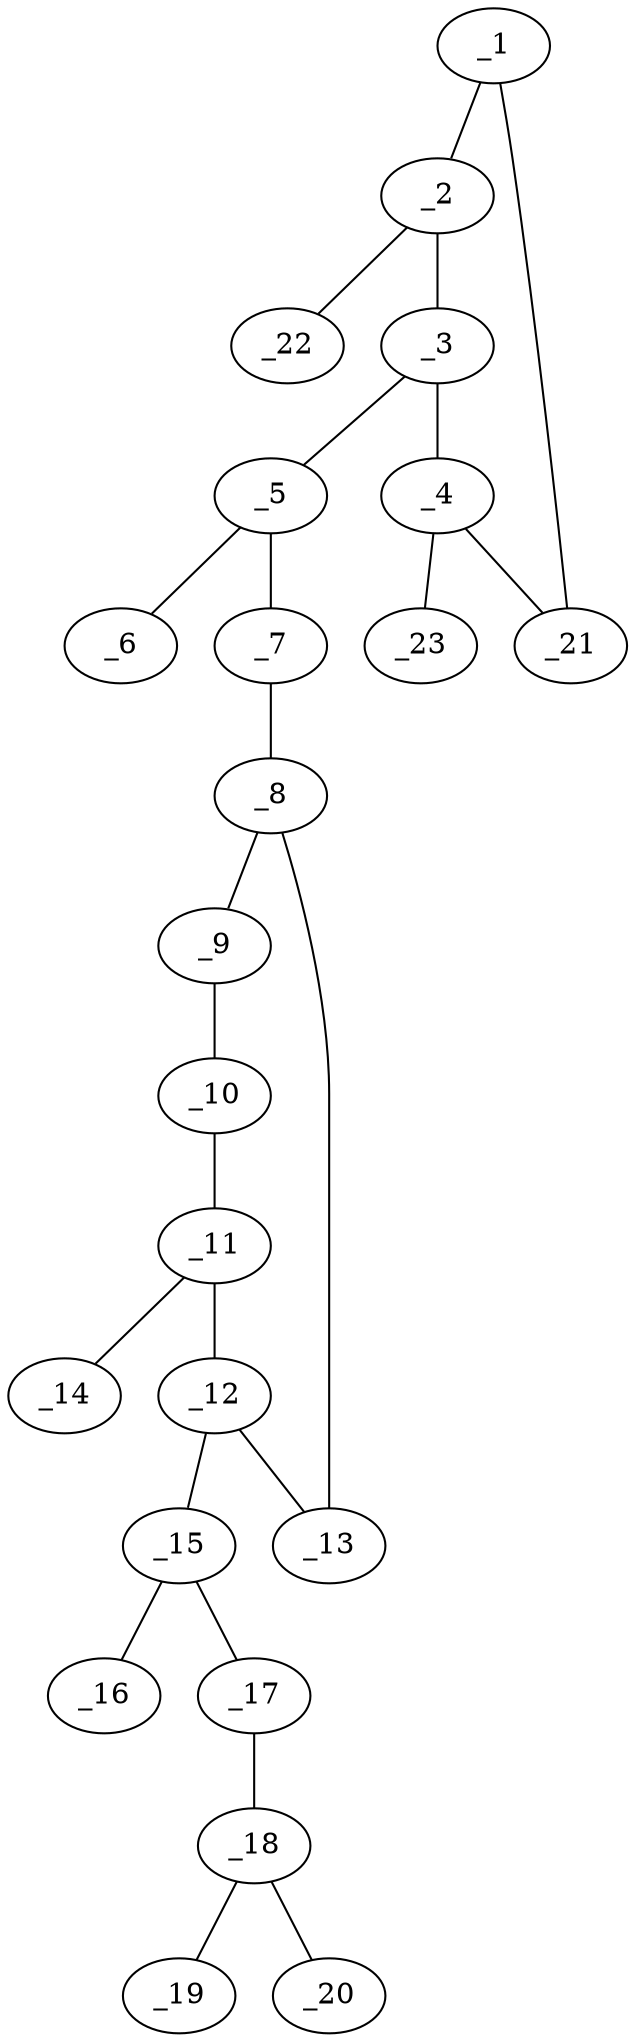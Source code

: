 graph molid637493 {
	_1	 [charge=0,
		chem=1,
		symbol="C  ",
		x="7.4128",
		y="-3.6206"];
	_2	 [charge=0,
		chem=1,
		symbol="C  ",
		x="6.4346",
		y="-3.4127"];
	_1 -- _2	 [valence=2];
	_21	 [charge=0,
		chem=2,
		symbol="O  ",
		x="7.9128",
		y="-2.7546"];
	_1 -- _21	 [valence=1];
	_3	 [charge=0,
		chem=1,
		symbol="C  ",
		x="6.3301",
		y="-2.4182"];
	_2 -- _3	 [valence=1];
	_22	 [charge=0,
		chem=1,
		symbol="C  ",
		x="5.6915",
		y="-4.0818"];
	_2 -- _22	 [valence=1];
	_4	 [charge=0,
		chem=1,
		symbol="C  ",
		x="7.2437",
		y="-2.0114"];
	_3 -- _4	 [valence=2];
	_5	 [charge=0,
		chem=1,
		symbol="C  ",
		x="5.4641",
		y="-1.9182"];
	_3 -- _5	 [valence=1];
	_4 -- _21	 [valence=1];
	_23	 [charge=0,
		chem=1,
		symbol="C  ",
		x="7.4516",
		y="-1.0333"];
	_4 -- _23	 [valence=1];
	_6	 [charge=0,
		chem=5,
		symbol="S  ",
		x="4.5981",
		y="-2.4182"];
	_5 -- _6	 [valence=2];
	_7	 [charge=0,
		chem=4,
		symbol="N  ",
		x="5.4641",
		y="-0.9182"];
	_5 -- _7	 [valence=1];
	_8	 [charge=0,
		chem=1,
		symbol="C  ",
		x="4.5981",
		y="-0.4182"];
	_7 -- _8	 [valence=1];
	_9	 [charge=0,
		chem=1,
		symbol="C  ",
		x="3.732",
		y="-0.9182"];
	_8 -- _9	 [valence=1];
	_13	 [charge=0,
		chem=1,
		symbol="C  ",
		x="4.5981",
		y="0.5818"];
	_8 -- _13	 [valence=2];
	_10	 [charge=0,
		chem=1,
		symbol="C  ",
		x="2.866",
		y="-0.4182"];
	_9 -- _10	 [valence=2];
	_11	 [charge=0,
		chem=1,
		symbol="C  ",
		x="2.866",
		y="0.5818"];
	_10 -- _11	 [valence=1];
	_12	 [charge=0,
		chem=1,
		symbol="C  ",
		x="3.7321",
		y="1.0818"];
	_11 -- _12	 [valence=2];
	_14	 [charge=0,
		chem=7,
		symbol="Cl ",
		x=2,
		y="1.0818"];
	_11 -- _14	 [valence=1];
	_12 -- _13	 [valence=1];
	_15	 [charge=0,
		chem=1,
		symbol="C  ",
		x="3.7321",
		y="2.0818"];
	_12 -- _15	 [valence=1];
	_16	 [charge=0,
		chem=2,
		symbol="O  ",
		x="2.866",
		y="2.5818"];
	_15 -- _16	 [valence=2];
	_17	 [charge=0,
		chem=2,
		symbol="O  ",
		x="4.5981",
		y="2.5818"];
	_15 -- _17	 [valence=1];
	_18	 [charge=0,
		chem=1,
		symbol="C  ",
		x="4.5981",
		y="3.5818"];
	_17 -- _18	 [valence=1];
	_19	 [charge=0,
		chem=1,
		symbol="C  ",
		x="5.4641",
		y="4.0818"];
	_18 -- _19	 [valence=1];
	_20	 [charge=0,
		chem=1,
		symbol="C  ",
		x="3.7321",
		y="4.0818"];
	_18 -- _20	 [valence=1];
}

